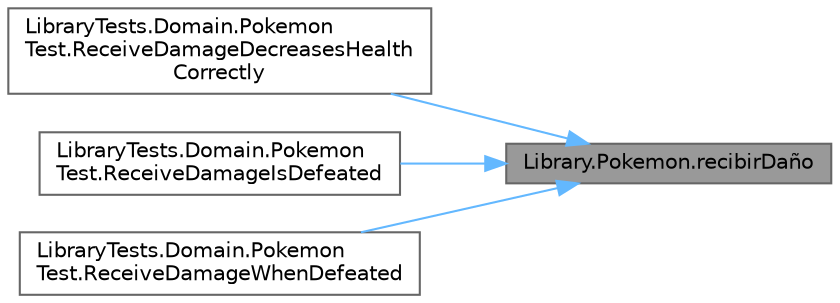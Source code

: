 digraph "Library.Pokemon.recibirDaño"
{
 // INTERACTIVE_SVG=YES
 // LATEX_PDF_SIZE
  bgcolor="transparent";
  edge [fontname=Helvetica,fontsize=10,labelfontname=Helvetica,labelfontsize=10];
  node [fontname=Helvetica,fontsize=10,shape=box,height=0.2,width=0.4];
  rankdir="RL";
  Node1 [id="Node000001",label="Library.Pokemon.recibirDaño",height=0.2,width=0.4,color="gray40", fillcolor="grey60", style="filled", fontcolor="black",tooltip="Método que permite al Pokémon recibir un cierto daño."];
  Node1 -> Node2 [id="edge1_Node000001_Node000002",dir="back",color="steelblue1",style="solid",tooltip=" "];
  Node2 [id="Node000002",label="LibraryTests.Domain.Pokemon\lTest.ReceiveDamageDecreasesHealth\lCorrectly",height=0.2,width=0.4,color="grey40", fillcolor="white", style="filled",URL="$classLibraryTests_1_1Domain_1_1PokemonTest.html#aa84073222f0c4836dbef2b39b3b8c2f1",tooltip="Prueba para verificar que un Pokémon reciba daño correctamente."];
  Node1 -> Node3 [id="edge2_Node000001_Node000003",dir="back",color="steelblue1",style="solid",tooltip=" "];
  Node3 [id="Node000003",label="LibraryTests.Domain.Pokemon\lTest.ReceiveDamageIsDefeated",height=0.2,width=0.4,color="grey40", fillcolor="white", style="filled",URL="$classLibraryTests_1_1Domain_1_1PokemonTest.html#ab2324c1b028bd7dbdbbb46b2e75acc12",tooltip="Prueba para verificar que un Pokémon se marque como derrotado al llegar a 0 de salud."];
  Node1 -> Node4 [id="edge3_Node000001_Node000004",dir="back",color="steelblue1",style="solid",tooltip=" "];
  Node4 [id="Node000004",label="LibraryTests.Domain.Pokemon\lTest.ReceiveDamageWhenDefeated",height=0.2,width=0.4,color="grey40", fillcolor="white", style="filled",URL="$classLibraryTests_1_1Domain_1_1PokemonTest.html#a8bb5a4760902d87dc3476f1f59eb71f5",tooltip="Prueba para verificar que un Pokémon no pueda recibir daño una vez derrotado."];
}
